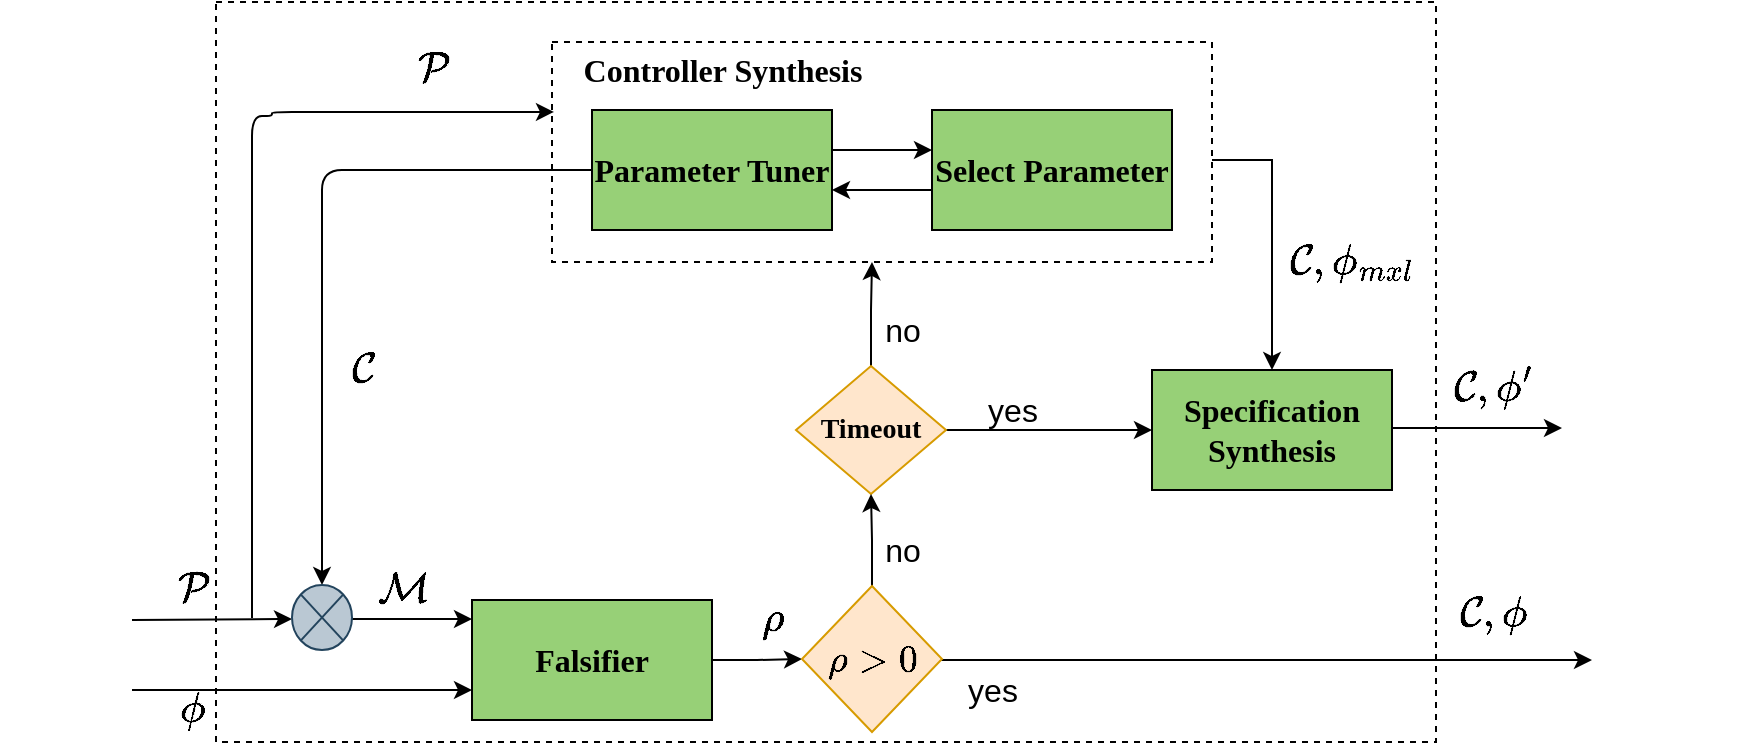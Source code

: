 <mxfile version="14.9.9" type="github">
  <diagram id="HPMyCTs1JtdewsG8-r8l" name="Page-1">
    <mxGraphModel dx="1742" dy="551" grid="1" gridSize="16" guides="1" tooltips="1" connect="1" arrows="1" fold="1" page="1" pageScale="1" pageWidth="850" pageHeight="1100" math="1" shadow="0">
      <root>
        <mxCell id="0" />
        <mxCell id="1" parent="0" />
        <mxCell id="0roCsXZs07hfI-0RXTEd-21" value="" style="endArrow=classic;html=1;" parent="1" edge="1">
          <mxGeometry relative="1" as="geometry">
            <mxPoint x="90" y="464.5" as="sourcePoint" />
            <mxPoint x="160" y="464.5" as="targetPoint" />
          </mxGeometry>
        </mxCell>
        <mxCell id="0roCsXZs07hfI-0RXTEd-46" value="" style="endArrow=classic;html=1;" parent="1" edge="1">
          <mxGeometry relative="1" as="geometry">
            <mxPoint x="-10" y="465" as="sourcePoint" />
            <mxPoint x="70" y="464.5" as="targetPoint" />
          </mxGeometry>
        </mxCell>
        <mxCell id="0roCsXZs07hfI-0RXTEd-48" value="" style="endArrow=classic;html=1;" parent="1" edge="1">
          <mxGeometry relative="1" as="geometry">
            <mxPoint x="-10" y="500" as="sourcePoint" />
            <mxPoint x="160" y="500" as="targetPoint" />
          </mxGeometry>
        </mxCell>
        <mxCell id="0roCsXZs07hfI-0RXTEd-82" value="&lt;b&gt;&lt;font style=&quot;font-size: 18px&quot;&gt;$$\mathcal{C}$$&lt;/font&gt;&lt;/b&gt;" style="text;html=1;align=center;verticalAlign=middle;resizable=0;points=[];autosize=1;strokeColor=none;fillColor=none;" parent="1" vertex="1">
          <mxGeometry x="1" y="324" width="208" height="32" as="geometry" />
        </mxCell>
        <mxCell id="0roCsXZs07hfI-0RXTEd-85" value="&lt;b&gt;&lt;font style=&quot;font-size: 18px&quot;&gt;$$\phi$$&lt;/font&gt;&lt;/b&gt;" style="text;html=1;align=center;verticalAlign=middle;resizable=0;points=[];autosize=1;strokeColor=none;fillColor=none;" parent="1" vertex="1">
          <mxGeometry x="-36" y="494" width="112" height="32" as="geometry" />
        </mxCell>
        <mxCell id="0roCsXZs07hfI-0RXTEd-86" value="&lt;b&gt;&lt;font style=&quot;font-size: 18px&quot;&gt;$$\mathcal{P}$$&lt;/font&gt;&lt;/b&gt;" style="text;html=1;align=center;verticalAlign=middle;resizable=0;points=[];autosize=1;strokeColor=none;fillColor=none;" parent="1" vertex="1">
          <mxGeometry x="-76" y="434" width="192" height="32" as="geometry" />
        </mxCell>
        <mxCell id="0roCsXZs07hfI-0RXTEd-87" value="&lt;font style=&quot;font-size: 18px&quot;&gt;&lt;b&gt;$$\rho$$&lt;/b&gt;&lt;/font&gt;" style="text;html=1;align=center;verticalAlign=middle;resizable=0;points=[];autosize=1;strokeColor=none;fillColor=none;" parent="1" vertex="1">
          <mxGeometry x="254" y="449" width="112" height="32" as="geometry" />
        </mxCell>
        <mxCell id="0roCsXZs07hfI-0RXTEd-89" value="&lt;b&gt;&lt;font style=&quot;font-size: 18px&quot;&gt;$$\mathcal{M}$$&lt;/font&gt;&lt;/b&gt;" style="text;html=1;align=center;verticalAlign=middle;resizable=0;points=[];autosize=1;strokeColor=none;fillColor=none;" parent="1" vertex="1">
          <mxGeometry x="21" y="434" width="208" height="32" as="geometry" />
        </mxCell>
        <mxCell id="FNa_Qqf1uXG0-d_bG-Wr-1" value="" style="edgeStyle=orthogonalEdgeStyle;rounded=0;orthogonalLoop=1;jettySize=auto;html=1;" parent="1" source="KR0jnZ5FBIjMVYTQxTM6-1" target="KR0jnZ5FBIjMVYTQxTM6-4" edge="1">
          <mxGeometry relative="1" as="geometry">
            <Array as="points">
              <mxPoint x="370" y="230" />
              <mxPoint x="370" y="230" />
            </Array>
          </mxGeometry>
        </mxCell>
        <mxCell id="KR0jnZ5FBIjMVYTQxTM6-1" value="&lt;font style=&quot;font-size: 16px&quot; face=&quot;Comic Sans MS&quot;&gt;&lt;b&gt;Parameter Tuner&lt;/b&gt;&lt;/font&gt;" style="rounded=0;whiteSpace=wrap;html=1;fillColor=#97D077;" parent="1" vertex="1">
          <mxGeometry x="220" y="210" width="120" height="60" as="geometry" />
        </mxCell>
        <mxCell id="FNa_Qqf1uXG0-d_bG-Wr-7" value="" style="edgeStyle=orthogonalEdgeStyle;rounded=0;orthogonalLoop=1;jettySize=auto;html=1;" parent="1" source="KR0jnZ5FBIjMVYTQxTM6-2" target="FNa_Qqf1uXG0-d_bG-Wr-4" edge="1">
          <mxGeometry relative="1" as="geometry" />
        </mxCell>
        <mxCell id="KR0jnZ5FBIjMVYTQxTM6-2" value="&lt;font style=&quot;font-size: 16px&quot; face=&quot;Comic Sans MS&quot;&gt;&lt;b&gt;Falsifier&lt;/b&gt;&lt;/font&gt;" style="rounded=0;whiteSpace=wrap;html=1;fillColor=#97D077;" parent="1" vertex="1">
          <mxGeometry x="160" y="455" width="120" height="60" as="geometry" />
        </mxCell>
        <mxCell id="FNa_Qqf1uXG0-d_bG-Wr-2" value="" style="edgeStyle=orthogonalEdgeStyle;rounded=0;orthogonalLoop=1;jettySize=auto;html=1;" parent="1" source="KR0jnZ5FBIjMVYTQxTM6-4" target="KR0jnZ5FBIjMVYTQxTM6-1" edge="1">
          <mxGeometry relative="1" as="geometry">
            <Array as="points">
              <mxPoint x="350" y="250" />
              <mxPoint x="350" y="250" />
            </Array>
          </mxGeometry>
        </mxCell>
        <mxCell id="KR0jnZ5FBIjMVYTQxTM6-4" value="&lt;font style=&quot;font-size: 16px&quot;&gt;&lt;b&gt;&lt;font style=&quot;font-size: 16px&quot; face=&quot;Comic Sans MS&quot;&gt;Select Parameter&lt;/font&gt;&lt;/b&gt;&lt;/font&gt;" style="rounded=0;whiteSpace=wrap;html=1;fillColor=#97D077;" parent="1" vertex="1">
          <mxGeometry x="390" y="210" width="120" height="60" as="geometry" />
        </mxCell>
        <mxCell id="KR0jnZ5FBIjMVYTQxTM6-8" value="" style="edgeStyle=segmentEdgeStyle;endArrow=classic;html=1;exitX=0;exitY=0.5;exitDx=0;exitDy=0;entryX=0.5;entryY=0;entryDx=0;entryDy=0;" parent="1" source="KR0jnZ5FBIjMVYTQxTM6-1" target="KR0jnZ5FBIjMVYTQxTM6-9" edge="1">
          <mxGeometry width="50" height="50" relative="1" as="geometry">
            <mxPoint x="215" y="280" as="sourcePoint" />
            <mxPoint x="90" y="410" as="targetPoint" />
          </mxGeometry>
        </mxCell>
        <mxCell id="KR0jnZ5FBIjMVYTQxTM6-9" value="" style="shape=sumEllipse;perimeter=ellipsePerimeter;whiteSpace=wrap;html=1;backgroundOutline=1;strokeColor=#23445d;fillColor=#bac8d3;" parent="1" vertex="1">
          <mxGeometry x="70" y="447.5" width="30" height="32.5" as="geometry" />
        </mxCell>
        <mxCell id="FNa_Qqf1uXG0-d_bG-Wr-14" value="" style="edgeStyle=orthogonalEdgeStyle;rounded=0;orthogonalLoop=1;jettySize=auto;html=1;" parent="1" source="FNa_Qqf1uXG0-d_bG-Wr-3" target="FNa_Qqf1uXG0-d_bG-Wr-10" edge="1">
          <mxGeometry relative="1" as="geometry">
            <Array as="points">
              <mxPoint x="360" y="310" />
              <mxPoint x="360" y="310" />
            </Array>
          </mxGeometry>
        </mxCell>
        <mxCell id="FNa_Qqf1uXG0-d_bG-Wr-24" value="" style="edgeStyle=orthogonalEdgeStyle;rounded=0;orthogonalLoop=1;jettySize=auto;html=1;" parent="1" source="FNa_Qqf1uXG0-d_bG-Wr-3" target="FNa_Qqf1uXG0-d_bG-Wr-5" edge="1">
          <mxGeometry relative="1" as="geometry" />
        </mxCell>
        <mxCell id="FNa_Qqf1uXG0-d_bG-Wr-3" value="&lt;font style=&quot;font-size: 14px&quot; face=&quot;Comic Sans MS&quot;&gt;&lt;b&gt;Timeout&lt;/b&gt;&lt;/font&gt;" style="rhombus;whiteSpace=wrap;html=1;fillColor=#ffe6cc;strokeColor=#d79b00;" parent="1" vertex="1">
          <mxGeometry x="322" y="338" width="75" height="64" as="geometry" />
        </mxCell>
        <mxCell id="FNa_Qqf1uXG0-d_bG-Wr-8" value="" style="edgeStyle=orthogonalEdgeStyle;rounded=0;orthogonalLoop=1;jettySize=auto;html=1;" parent="1" source="FNa_Qqf1uXG0-d_bG-Wr-4" target="FNa_Qqf1uXG0-d_bG-Wr-3" edge="1">
          <mxGeometry relative="1" as="geometry" />
        </mxCell>
        <mxCell id="FNa_Qqf1uXG0-d_bG-Wr-9" value="" style="edgeStyle=orthogonalEdgeStyle;rounded=0;orthogonalLoop=1;jettySize=auto;html=1;" parent="1" source="FNa_Qqf1uXG0-d_bG-Wr-4" edge="1">
          <mxGeometry relative="1" as="geometry">
            <mxPoint x="720" y="485" as="targetPoint" />
            <Array as="points">
              <mxPoint x="710" y="485" />
            </Array>
          </mxGeometry>
        </mxCell>
        <mxCell id="FNa_Qqf1uXG0-d_bG-Wr-4" value="&lt;font style=&quot;font-size: 16px&quot;&gt;&lt;b&gt;$$\rho&amp;gt;0$$&lt;/b&gt;&lt;/font&gt;" style="rhombus;whiteSpace=wrap;html=1;fillColor=#ffe6cc;strokeColor=#d79b00;" parent="1" vertex="1">
          <mxGeometry x="325" y="448" width="70" height="73" as="geometry" />
        </mxCell>
        <mxCell id="FNa_Qqf1uXG0-d_bG-Wr-5" value="&lt;font style=&quot;font-size: 16px&quot;&gt;&lt;b&gt;&lt;font style=&quot;font-size: 16px&quot; face=&quot;Comic Sans MS&quot;&gt;Specification Synthesis&lt;br&gt;&lt;/font&gt;&lt;/b&gt;&lt;/font&gt;" style="rounded=0;whiteSpace=wrap;html=1;fillColor=#97D077;" parent="1" vertex="1">
          <mxGeometry x="500" y="340" width="120" height="60" as="geometry" />
        </mxCell>
        <mxCell id="FNa_Qqf1uXG0-d_bG-Wr-16" style="edgeStyle=orthogonalEdgeStyle;rounded=0;orthogonalLoop=1;jettySize=auto;html=1;entryX=0.5;entryY=0;entryDx=0;entryDy=0;" parent="1" source="FNa_Qqf1uXG0-d_bG-Wr-10" target="FNa_Qqf1uXG0-d_bG-Wr-5" edge="1">
          <mxGeometry relative="1" as="geometry">
            <mxPoint x="560" y="330" as="targetPoint" />
            <Array as="points">
              <mxPoint x="560" y="235" />
            </Array>
          </mxGeometry>
        </mxCell>
        <mxCell id="FNa_Qqf1uXG0-d_bG-Wr-10" value="" style="rounded=0;whiteSpace=wrap;html=1;fillColor=none;dashed=1;" parent="1" vertex="1">
          <mxGeometry x="200" y="176" width="330" height="110" as="geometry" />
        </mxCell>
        <mxCell id="FNa_Qqf1uXG0-d_bG-Wr-11" value="&lt;font style=&quot;font-size: 16px&quot;&gt;&lt;b&gt;&lt;font style=&quot;font-size: 16px&quot; face=&quot;Comic Sans MS&quot;&gt;Controller Synthesis&lt;br&gt;&lt;/font&gt;&lt;/b&gt;&lt;/font&gt;" style="text;html=1;align=center;verticalAlign=middle;resizable=0;points=[];autosize=1;strokeColor=none;" parent="1" vertex="1">
          <mxGeometry x="200" y="180" width="170" height="20" as="geometry" />
        </mxCell>
        <mxCell id="FNa_Qqf1uXG0-d_bG-Wr-12" value="&lt;font style=&quot;font-size: 16px&quot;&gt;no&lt;/font&gt;" style="text;html=1;align=center;verticalAlign=middle;resizable=0;points=[];autosize=1;strokeColor=none;" parent="1" vertex="1">
          <mxGeometry x="351" y="422" width="48" height="16" as="geometry" />
        </mxCell>
        <mxCell id="FNa_Qqf1uXG0-d_bG-Wr-13" value="&lt;font style=&quot;font-size: 16px&quot;&gt;yes&lt;/font&gt;" style="text;html=1;align=center;verticalAlign=middle;resizable=0;points=[];autosize=1;strokeColor=none;" parent="1" vertex="1">
          <mxGeometry x="396" y="492" width="48" height="16" as="geometry" />
        </mxCell>
        <mxCell id="FNa_Qqf1uXG0-d_bG-Wr-15" value="&lt;font style=&quot;font-size: 18px&quot;&gt;&lt;b&gt;$$\mathcal{P}$$&lt;/b&gt;&lt;/font&gt;" style="text;html=1;align=center;verticalAlign=middle;resizable=0;points=[];autosize=1;strokeColor=none;" parent="1" vertex="1">
          <mxGeometry x="44" y="174" width="192" height="32" as="geometry" />
        </mxCell>
        <mxCell id="FNa_Qqf1uXG0-d_bG-Wr-17" value="&lt;font style=&quot;font-size: 18px&quot;&gt;&lt;b&gt;$$\mathcal{C}, \phi_{mxl}$$&lt;/b&gt;&lt;/font&gt;" style="text;html=1;align=center;verticalAlign=middle;resizable=0;points=[];autosize=1;strokeColor=none;" parent="1" vertex="1">
          <mxGeometry x="440" y="270" width="320" height="32" as="geometry" />
        </mxCell>
        <mxCell id="FNa_Qqf1uXG0-d_bG-Wr-19" value="" style="rounded=0;whiteSpace=wrap;html=1;dashed=1;fillColor=none;" parent="1" vertex="1">
          <mxGeometry x="32" y="156" width="610" height="370" as="geometry" />
        </mxCell>
        <mxCell id="FNa_Qqf1uXG0-d_bG-Wr-21" value="" style="edgeStyle=segmentEdgeStyle;endArrow=classic;html=1;" parent="1" edge="1">
          <mxGeometry width="50" height="50" relative="1" as="geometry">
            <mxPoint x="620" y="369" as="sourcePoint" />
            <mxPoint x="705" y="369.5" as="targetPoint" />
          </mxGeometry>
        </mxCell>
        <mxCell id="FNa_Qqf1uXG0-d_bG-Wr-25" value="&lt;font style=&quot;font-size: 16px&quot;&gt;yes&lt;/font&gt;" style="text;html=1;align=center;verticalAlign=middle;resizable=0;points=[];autosize=1;strokeColor=none;" parent="1" vertex="1">
          <mxGeometry x="406" y="352" width="48" height="16" as="geometry" />
        </mxCell>
        <mxCell id="FNa_Qqf1uXG0-d_bG-Wr-27" value="&lt;font style=&quot;font-size: 16px&quot;&gt;no&lt;/font&gt;" style="text;html=1;align=center;verticalAlign=middle;resizable=0;points=[];autosize=1;strokeColor=none;" parent="1" vertex="1">
          <mxGeometry x="351" y="312" width="48" height="16" as="geometry" />
        </mxCell>
        <mxCell id="FNa_Qqf1uXG0-d_bG-Wr-29" value="" style="edgeStyle=segmentEdgeStyle;endArrow=classic;html=1;exitX=0.8;exitY=0.95;exitDx=0;exitDy=0;exitPerimeter=0;entryX=0.003;entryY=0.318;entryDx=0;entryDy=0;entryPerimeter=0;" parent="1" edge="1" target="FNa_Qqf1uXG0-d_bG-Wr-10">
          <mxGeometry width="50" height="50" relative="1" as="geometry">
            <mxPoint x="50" y="464" as="sourcePoint" />
            <mxPoint x="190" y="212.5" as="targetPoint" />
            <Array as="points">
              <mxPoint x="50" y="213" />
              <mxPoint x="60" y="213" />
              <mxPoint x="60" y="211" />
            </Array>
          </mxGeometry>
        </mxCell>
        <mxCell id="PLcxmT6wfgVHZayz3ays-4" value="&lt;font style=&quot;font-size: 18px&quot;&gt;&lt;b&gt;$$\mathcal{C}, \phi$$&lt;br&gt;&lt;/b&gt;&lt;/font&gt;" style="text;html=1;align=center;verticalAlign=middle;resizable=0;points=[];autosize=1;strokeColor=none;" vertex="1" parent="1">
          <mxGeometry x="542" y="456.5" width="256" height="32" as="geometry" />
        </mxCell>
        <mxCell id="PLcxmT6wfgVHZayz3ays-5" value="&lt;font style=&quot;font-size: 18px&quot;&gt;&lt;b&gt;$$\mathcal{C}, \phi&#39;$$&lt;br&gt;&lt;/b&gt;&lt;/font&gt;" style="text;html=1;align=center;verticalAlign=middle;resizable=0;points=[];autosize=1;strokeColor=none;" vertex="1" parent="1">
          <mxGeometry x="542" y="344" width="256" height="32" as="geometry" />
        </mxCell>
      </root>
    </mxGraphModel>
  </diagram>
</mxfile>
